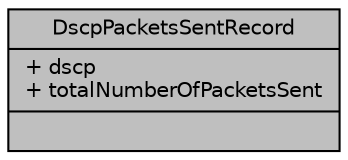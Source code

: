 digraph "DscpPacketsSentRecord"
{
 // LATEX_PDF_SIZE
  edge [fontname="Helvetica",fontsize="10",labelfontname="Helvetica",labelfontsize="10"];
  node [fontname="Helvetica",fontsize="10",shape=record];
  Node1 [label="{DscpPacketsSentRecord\n|+ dscp\l+ totalNumberOfPacketsSent\l|}",height=0.2,width=0.4,color="black", fillcolor="grey75", style="filled", fontcolor="black",tooltip="Record of total number of packets sent per DSCP. Used by RTCOutboundRtpStreamStats object."];
}
